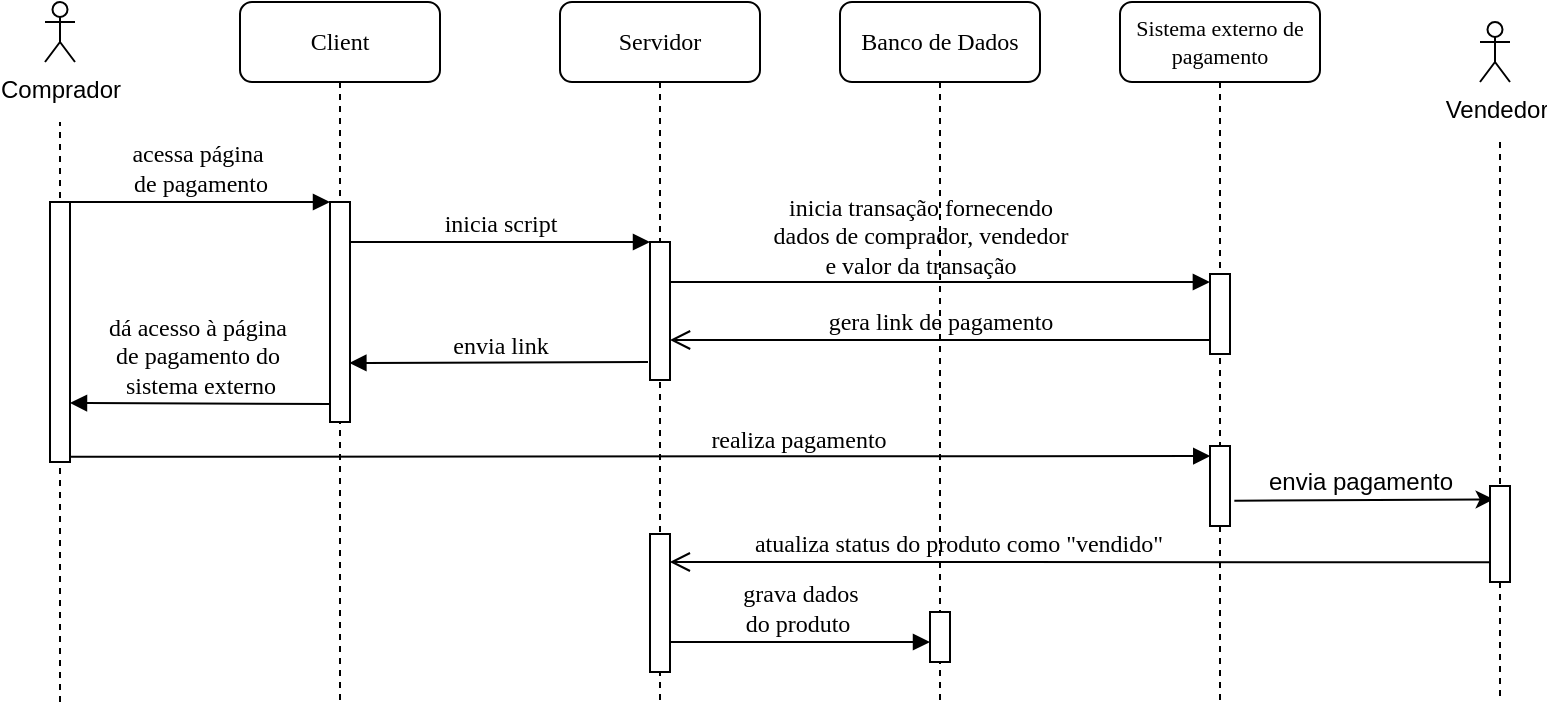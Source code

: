 <mxfile version="20.4.0" type="device"><diagram name="Page-1" id="13e1069c-82ec-6db2-03f1-153e76fe0fe0"><mxGraphModel dx="1107" dy="482" grid="0" gridSize="10" guides="1" tooltips="1" connect="1" arrows="1" fold="1" page="1" pageScale="1" pageWidth="1100" pageHeight="850" background="none" math="0" shadow="0"><root><mxCell id="0"/><mxCell id="1" parent="0"/><mxCell id="7baba1c4bc27f4b0-2" value="Client" style="shape=umlLifeline;perimeter=lifelinePerimeter;whiteSpace=wrap;html=1;container=1;collapsible=0;recursiveResize=0;outlineConnect=0;rounded=1;shadow=0;comic=0;labelBackgroundColor=none;strokeWidth=1;fontFamily=Verdana;fontSize=12;align=center;" parent="1" vertex="1"><mxGeometry x="240" y="80" width="100" height="350" as="geometry"/></mxCell><mxCell id="7baba1c4bc27f4b0-10" value="" style="html=1;points=[];perimeter=orthogonalPerimeter;rounded=0;shadow=0;comic=0;labelBackgroundColor=none;strokeWidth=1;fontFamily=Verdana;fontSize=12;align=center;" parent="7baba1c4bc27f4b0-2" vertex="1"><mxGeometry x="45" y="100" width="10" height="110" as="geometry"/></mxCell><mxCell id="7baba1c4bc27f4b0-3" value="Servidor" style="shape=umlLifeline;perimeter=lifelinePerimeter;whiteSpace=wrap;html=1;container=1;collapsible=0;recursiveResize=0;outlineConnect=0;rounded=1;shadow=0;comic=0;labelBackgroundColor=none;strokeWidth=1;fontFamily=Verdana;fontSize=12;align=center;" parent="1" vertex="1"><mxGeometry x="400" y="80" width="100" height="350" as="geometry"/></mxCell><mxCell id="7baba1c4bc27f4b0-13" value="" style="html=1;points=[];perimeter=orthogonalPerimeter;rounded=0;shadow=0;comic=0;labelBackgroundColor=none;strokeWidth=1;fontFamily=Verdana;fontSize=12;align=center;" parent="7baba1c4bc27f4b0-3" vertex="1"><mxGeometry x="45" y="120" width="10" height="69" as="geometry"/></mxCell><mxCell id="7baba1c4bc27f4b0-4" value="Banco de Dados" style="shape=umlLifeline;perimeter=lifelinePerimeter;whiteSpace=wrap;html=1;container=1;collapsible=0;recursiveResize=0;outlineConnect=0;rounded=1;shadow=0;comic=0;labelBackgroundColor=none;strokeWidth=1;fontFamily=Verdana;fontSize=12;align=center;" parent="1" vertex="1"><mxGeometry x="540" y="80" width="100" height="350" as="geometry"/></mxCell><mxCell id="GBqLdWO-nTooCRQY0Km--14" value="" style="html=1;points=[];perimeter=orthogonalPerimeter;rounded=0;shadow=0;comic=0;labelBackgroundColor=none;strokeWidth=1;fontFamily=Verdana;fontSize=12;align=center;" parent="7baba1c4bc27f4b0-4" vertex="1"><mxGeometry x="45" y="305" width="10" height="25" as="geometry"/></mxCell><mxCell id="GBqLdWO-nTooCRQY0Km--16" value="grava dados &lt;br&gt;do produto&amp;nbsp;" style="html=1;verticalAlign=bottom;endArrow=block;labelBackgroundColor=none;fontFamily=Verdana;fontSize=12;edgeStyle=elbowEdgeStyle;elbow=vertical;startArrow=none;" parent="7baba1c4bc27f4b0-4" source="GBqLdWO-nTooCRQY0Km--17" edge="1"><mxGeometry relative="1" as="geometry"><mxPoint x="-85" y="319.587" as="sourcePoint"/><mxPoint x="45" y="320" as="targetPoint"/></mxGeometry></mxCell><mxCell id="GBqLdWO-nTooCRQY0Km--17" value="" style="html=1;points=[];perimeter=orthogonalPerimeter;rounded=0;shadow=0;comic=0;labelBackgroundColor=none;strokeWidth=1;fontFamily=Verdana;fontSize=12;align=center;" parent="7baba1c4bc27f4b0-4" vertex="1"><mxGeometry x="-95" y="266" width="10" height="69" as="geometry"/></mxCell><mxCell id="7baba1c4bc27f4b0-5" value="Sistema externo de pagamento" style="shape=umlLifeline;perimeter=lifelinePerimeter;whiteSpace=wrap;html=1;container=1;collapsible=0;recursiveResize=0;outlineConnect=0;rounded=1;shadow=0;comic=0;labelBackgroundColor=none;strokeWidth=1;fontFamily=Verdana;fontSize=11;align=center;spacingTop=0;" parent="1" vertex="1"><mxGeometry x="680" y="80" width="100" height="350" as="geometry"/></mxCell><mxCell id="GBqLdWO-nTooCRQY0Km--7" value="" style="html=1;points=[];perimeter=orthogonalPerimeter;rounded=0;shadow=0;comic=0;labelBackgroundColor=none;strokeWidth=1;fontFamily=Verdana;fontSize=12;align=center;" parent="7baba1c4bc27f4b0-5" vertex="1"><mxGeometry x="45" y="222" width="10" height="40" as="geometry"/></mxCell><mxCell id="7baba1c4bc27f4b0-17" value="inicia transação fornecendo &lt;br&gt;dados de comprador, vendedor&lt;br&gt;e valor da transação" style="html=1;verticalAlign=bottom;endArrow=block;labelBackgroundColor=none;fontFamily=Verdana;fontSize=12;edgeStyle=elbowEdgeStyle;elbow=vertical;entryX=-0.005;entryY=0.115;entryDx=0;entryDy=0;entryPerimeter=0;" parent="1" source="7baba1c4bc27f4b0-13" target="7baba1c4bc27f4b0-19" edge="1"><mxGeometry x="-0.076" y="-1" relative="1" as="geometry"><mxPoint x="510" y="220" as="sourcePoint"/><Array as="points"><mxPoint x="460" y="220"/></Array><mxPoint as="offset"/></mxGeometry></mxCell><mxCell id="7baba1c4bc27f4b0-19" value="" style="html=1;points=[];perimeter=orthogonalPerimeter;rounded=0;shadow=0;comic=0;labelBackgroundColor=none;strokeWidth=1;fontFamily=Verdana;fontSize=12;align=center;" parent="1" vertex="1"><mxGeometry x="725" y="216" width="10" height="40" as="geometry"/></mxCell><mxCell id="7baba1c4bc27f4b0-21" value="gera link de pagamento" style="html=1;verticalAlign=bottom;endArrow=open;endSize=8;labelBackgroundColor=none;fontFamily=Verdana;fontSize=12;edgeStyle=elbowEdgeStyle;elbow=vertical;" parent="1" source="7baba1c4bc27f4b0-19" edge="1"><mxGeometry relative="1" as="geometry"><mxPoint x="455" y="249" as="targetPoint"/><Array as="points"><mxPoint x="670" y="249"/><mxPoint x="700" y="249"/></Array></mxGeometry></mxCell><mxCell id="7baba1c4bc27f4b0-11" value="acessa página&amp;nbsp;&lt;br&gt;de pagamento" style="html=1;verticalAlign=bottom;endArrow=block;entryX=0;entryY=0;labelBackgroundColor=none;fontFamily=Verdana;fontSize=12;edgeStyle=elbowEdgeStyle;elbow=vertical;" parent="1" source="7baba1c4bc27f4b0-9" target="7baba1c4bc27f4b0-10" edge="1"><mxGeometry relative="1" as="geometry"><mxPoint x="220" y="190" as="sourcePoint"/></mxGeometry></mxCell><mxCell id="7baba1c4bc27f4b0-14" value="inicia script" style="html=1;verticalAlign=bottom;endArrow=block;entryX=0;entryY=0;labelBackgroundColor=none;fontFamily=Verdana;fontSize=12;edgeStyle=elbowEdgeStyle;elbow=vertical;" parent="1" source="7baba1c4bc27f4b0-10" target="7baba1c4bc27f4b0-13" edge="1"><mxGeometry relative="1" as="geometry"><mxPoint x="370" y="200" as="sourcePoint"/></mxGeometry></mxCell><mxCell id="GBqLdWO-nTooCRQY0Km--2" value="" style="endArrow=none;dashed=1;html=1;rounded=0;" parent="1" edge="1"><mxGeometry width="50" height="50" relative="1" as="geometry"><mxPoint x="150" y="430" as="sourcePoint"/><mxPoint x="150" y="140" as="targetPoint"/></mxGeometry></mxCell><mxCell id="7baba1c4bc27f4b0-9" value="" style="html=1;points=[];perimeter=orthogonalPerimeter;rounded=0;shadow=0;comic=0;labelBackgroundColor=none;strokeWidth=1;fontFamily=Verdana;fontSize=12;align=center;" parent="1" vertex="1"><mxGeometry x="145" y="180" width="10" height="130" as="geometry"/></mxCell><mxCell id="GBqLdWO-nTooCRQY0Km--1" value="Comprador" style="shape=umlActor;verticalLabelPosition=bottom;verticalAlign=top;html=1;outlineConnect=0;" parent="1" vertex="1"><mxGeometry x="142.5" y="80" width="15" height="30" as="geometry"/></mxCell><mxCell id="GBqLdWO-nTooCRQY0Km--4" value="envia link" style="html=1;verticalAlign=bottom;endArrow=block;entryX=0.97;entryY=0.409;labelBackgroundColor=none;fontFamily=Verdana;fontSize=12;edgeStyle=elbowEdgeStyle;elbow=vertical;entryDx=0;entryDy=0;entryPerimeter=0;" parent="1" edge="1"><mxGeometry relative="1" as="geometry"><mxPoint x="444" y="260" as="sourcePoint"/><mxPoint x="294.7" y="261.07" as="targetPoint"/></mxGeometry></mxCell><mxCell id="GBqLdWO-nTooCRQY0Km--5" value="dá acesso à página&amp;nbsp;&lt;br&gt;de pagamento do&amp;nbsp;&lt;br&gt;sistema externo" style="html=1;verticalAlign=bottom;endArrow=block;entryX=0.97;entryY=0.409;labelBackgroundColor=none;fontFamily=Verdana;fontSize=12;edgeStyle=elbowEdgeStyle;elbow=vertical;entryDx=0;entryDy=0;entryPerimeter=0;" parent="1" edge="1"><mxGeometry relative="1" as="geometry"><mxPoint x="285" y="281" as="sourcePoint"/><mxPoint x="155.0" y="280.07" as="targetPoint"/></mxGeometry></mxCell><mxCell id="GBqLdWO-nTooCRQY0Km--6" value="realiza pagamento" style="html=1;verticalAlign=bottom;endArrow=block;labelBackgroundColor=none;fontFamily=Verdana;fontSize=12;edgeStyle=elbowEdgeStyle;elbow=vertical;entryX=0.013;entryY=0.145;entryDx=0;entryDy=0;entryPerimeter=0;exitX=0.964;exitY=0.98;exitDx=0;exitDy=0;exitPerimeter=0;" parent="1" source="7baba1c4bc27f4b0-9" target="GBqLdWO-nTooCRQY0Km--7" edge="1"><mxGeometry x="0.275" y="-1" relative="1" as="geometry"><mxPoint x="157.5" y="307" as="sourcePoint"/><Array as="points"><mxPoint x="162.5" y="307"/></Array><mxPoint x="427.45" y="307.6" as="targetPoint"/><mxPoint as="offset"/></mxGeometry></mxCell><mxCell id="GBqLdWO-nTooCRQY0Km--8" value="" style="endArrow=none;dashed=1;html=1;rounded=0;fontSize=11;startArrow=none;" parent="1" source="GBqLdWO-nTooCRQY0Km--12" edge="1"><mxGeometry width="50" height="50" relative="1" as="geometry"><mxPoint x="870" y="150" as="sourcePoint"/><mxPoint x="870" y="430" as="targetPoint"/></mxGeometry></mxCell><mxCell id="GBqLdWO-nTooCRQY0Km--10" value="Vendedor" style="shape=umlActor;verticalLabelPosition=bottom;verticalAlign=top;html=1;outlineConnect=0;" parent="1" vertex="1"><mxGeometry x="860" y="90" width="15" height="30" as="geometry"/></mxCell><mxCell id="GBqLdWO-nTooCRQY0Km--11" value="&lt;font style=&quot;font-size: 12px;&quot;&gt;envia pagamento&lt;/font&gt;" style="endArrow=classic;html=1;rounded=0;fontSize=11;exitX=1.217;exitY=0.684;exitDx=0;exitDy=0;exitPerimeter=0;entryX=0.183;entryY=0.139;entryDx=0;entryDy=0;entryPerimeter=0;" parent="1" source="GBqLdWO-nTooCRQY0Km--7" target="GBqLdWO-nTooCRQY0Km--12" edge="1"><mxGeometry x="-0.03" y="9" width="50" height="50" relative="1" as="geometry"><mxPoint x="710" y="270" as="sourcePoint"/><mxPoint x="860" y="330" as="targetPoint"/><mxPoint as="offset"/></mxGeometry></mxCell><mxCell id="GBqLdWO-nTooCRQY0Km--12" value="" style="html=1;points=[];perimeter=orthogonalPerimeter;rounded=0;shadow=0;comic=0;labelBackgroundColor=none;strokeWidth=1;fontFamily=Verdana;fontSize=12;align=center;" parent="1" vertex="1"><mxGeometry x="865" y="322" width="10" height="48" as="geometry"/></mxCell><mxCell id="GBqLdWO-nTooCRQY0Km--13" value="" style="endArrow=none;dashed=1;html=1;rounded=0;fontSize=11;" parent="1" target="GBqLdWO-nTooCRQY0Km--12" edge="1"><mxGeometry width="50" height="50" relative="1" as="geometry"><mxPoint x="870" y="150" as="sourcePoint"/><mxPoint x="870" y="660.0" as="targetPoint"/></mxGeometry></mxCell><mxCell id="GBqLdWO-nTooCRQY0Km--15" value="atualiza status do produto como &quot;vendido&quot;" style="html=1;verticalAlign=bottom;endArrow=open;endSize=8;labelBackgroundColor=none;fontFamily=Verdana;fontSize=12;edgeStyle=elbowEdgeStyle;elbow=vertical;entryX=0.99;entryY=0.209;entryDx=0;entryDy=0;entryPerimeter=0;exitX=-0.048;exitY=0.794;exitDx=0;exitDy=0;exitPerimeter=0;" parent="1" source="GBqLdWO-nTooCRQY0Km--12" target="GBqLdWO-nTooCRQY0Km--17" edge="1"><mxGeometry x="0.295" relative="1" as="geometry"><mxPoint x="464.86" y="258.8" as="targetPoint"/><Array as="points"><mxPoint x="660" y="360"/><mxPoint x="710" y="259"/></Array><mxPoint x="840" y="350" as="sourcePoint"/><mxPoint as="offset"/></mxGeometry></mxCell></root></mxGraphModel></diagram></mxfile>